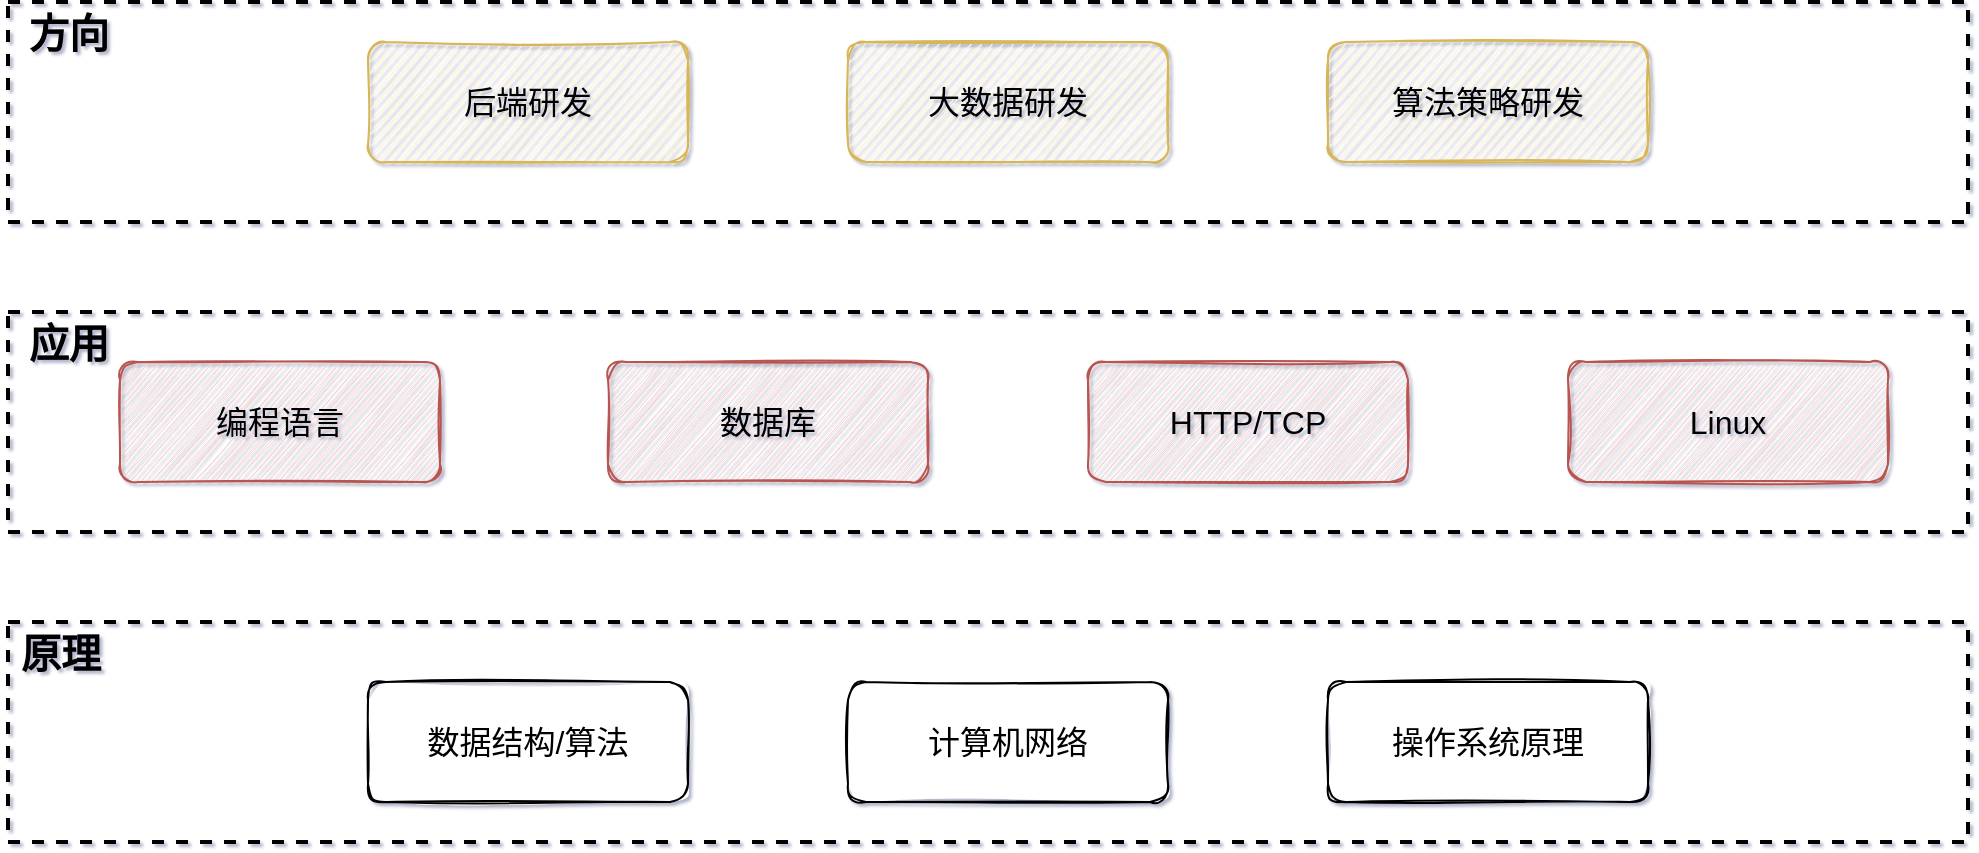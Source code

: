 <mxfile version="15.8.4" type="device" pages="2"><diagram id="PIwOaEpEqQzq1-U8cyxk" name="规划"><mxGraphModel dx="946" dy="579" grid="0" gridSize="10" guides="1" tooltips="1" connect="1" arrows="1" fold="1" page="1" pageScale="1" pageWidth="1600" pageHeight="900" background="none" math="0" shadow="1"><root><mxCell id="0"/><mxCell id="1" parent="0"/><mxCell id="-LFD8dxr63BQpLwmHYe6-1" value="后端研发" style="whiteSpace=wrap;html=1;sketch=1;rounded=1;fillColor=#fff2cc;strokeColor=#d6b656;fontSize=16;" parent="1" vertex="1"><mxGeometry x="502" y="270" width="160" height="60" as="geometry"/></mxCell><mxCell id="-LFD8dxr63BQpLwmHYe6-2" value="&lt;font style=&quot;font-size: 16px&quot;&gt;大数据研发&lt;/font&gt;" style="whiteSpace=wrap;html=1;sketch=1;rounded=1;fillColor=#fff2cc;strokeColor=#d6b656;" parent="1" vertex="1"><mxGeometry x="742" y="270" width="160" height="60" as="geometry"/></mxCell><mxCell id="-LFD8dxr63BQpLwmHYe6-3" value="编程语言" style="whiteSpace=wrap;html=1;sketch=1;rounded=1;fillColor=#f8cecc;strokeColor=#b85450;fontSize=16;" parent="1" vertex="1"><mxGeometry x="378" y="430" width="160" height="60" as="geometry"/></mxCell><mxCell id="-LFD8dxr63BQpLwmHYe6-4" value="Linux" style="whiteSpace=wrap;html=1;sketch=1;rounded=1;fillColor=#f8cecc;strokeColor=#b85450;fontSize=16;" parent="1" vertex="1"><mxGeometry x="1102" y="430" width="160" height="60" as="geometry"/></mxCell><mxCell id="-LFD8dxr63BQpLwmHYe6-5" value="数据库" style="whiteSpace=wrap;html=1;sketch=1;rounded=1;fillColor=#f8cecc;strokeColor=#b85450;fontSize=16;" parent="1" vertex="1"><mxGeometry x="622" y="430" width="160" height="60" as="geometry"/></mxCell><mxCell id="-LFD8dxr63BQpLwmHYe6-6" value="HTTP/TCP" style="whiteSpace=wrap;html=1;sketch=1;rounded=1;fillColor=#f8cecc;strokeColor=#b85450;fontSize=16;" parent="1" vertex="1"><mxGeometry x="862" y="430" width="160" height="60" as="geometry"/></mxCell><mxCell id="-LFD8dxr63BQpLwmHYe6-7" value="数据结构/算法" style="whiteSpace=wrap;html=1;sketch=1;rounded=1;fontSize=16;" parent="1" vertex="1"><mxGeometry x="502" y="590" width="160" height="60" as="geometry"/></mxCell><mxCell id="-LFD8dxr63BQpLwmHYe6-8" value="计算机网络" style="whiteSpace=wrap;html=1;sketch=1;rounded=1;fontSize=16;" parent="1" vertex="1"><mxGeometry x="742" y="590" width="160" height="60" as="geometry"/></mxCell><mxCell id="-LFD8dxr63BQpLwmHYe6-9" value="操作系统原理" style="whiteSpace=wrap;html=1;sketch=1;rounded=1;fontSize=16;" parent="1" vertex="1"><mxGeometry x="982" y="590" width="160" height="60" as="geometry"/></mxCell><mxCell id="-LFD8dxr63BQpLwmHYe6-10" value="&lt;font style=&quot;font-size: 16px&quot;&gt;算法策略研发&lt;/font&gt;" style="whiteSpace=wrap;html=1;sketch=1;rounded=1;fillColor=#fff2cc;strokeColor=#d6b656;shadow=0;" parent="1" vertex="1"><mxGeometry x="982" y="270" width="160" height="60" as="geometry"/></mxCell><mxCell id="wDNFaMOHNuCzGzMfi4nB-2" value="" style="rounded=0;whiteSpace=wrap;html=1;shadow=0;fontSize=16;fillColor=none;dashed=1;strokeWidth=2;" parent="1" vertex="1"><mxGeometry x="322" y="250" width="980" height="110" as="geometry"/></mxCell><mxCell id="wDNFaMOHNuCzGzMfi4nB-4" value="" style="rounded=0;whiteSpace=wrap;html=1;shadow=0;fontSize=16;fillColor=none;dashed=1;strokeWidth=2;" parent="1" vertex="1"><mxGeometry x="322" y="405" width="980" height="110" as="geometry"/></mxCell><mxCell id="wDNFaMOHNuCzGzMfi4nB-5" value="" style="rounded=0;whiteSpace=wrap;html=1;shadow=0;fontSize=16;fillColor=none;dashed=1;strokeWidth=2;" parent="1" vertex="1"><mxGeometry x="322" y="560" width="980" height="110" as="geometry"/></mxCell><mxCell id="wDNFaMOHNuCzGzMfi4nB-6" value="方向" style="text;html=1;align=center;verticalAlign=middle;resizable=0;points=[];autosize=1;strokeColor=none;fillColor=none;fontSize=20;fontStyle=1" parent="1" vertex="1"><mxGeometry x="322" y="250" width="60" height="30" as="geometry"/></mxCell><mxCell id="wDNFaMOHNuCzGzMfi4nB-7" value="应用" style="text;html=1;align=center;verticalAlign=middle;resizable=0;points=[];autosize=1;strokeColor=none;fillColor=none;fontSize=20;fontStyle=1" parent="1" vertex="1"><mxGeometry x="322" y="405" width="60" height="30" as="geometry"/></mxCell><mxCell id="wDNFaMOHNuCzGzMfi4nB-8" value="原理" style="text;html=1;align=center;verticalAlign=middle;resizable=0;points=[];autosize=1;strokeColor=none;fillColor=none;fontSize=20;fontStyle=1" parent="1" vertex="1"><mxGeometry x="318" y="560" width="60" height="30" as="geometry"/></mxCell></root></mxGraphModel></diagram><diagram name="方法" id="vdNluif9wJHxBL52_Wen"><mxGraphModel dx="1892" dy="1158" grid="0" gridSize="10" guides="1" tooltips="1" connect="1" arrows="1" fold="1" page="1" pageScale="1" pageWidth="1600" pageHeight="900" background="none" math="0" shadow="1"><root><mxCell id="tQnhqR3oq465OYTtZx5L-0"/><mxCell id="tQnhqR3oq465OYTtZx5L-1" parent="tQnhqR3oq465OYTtZx5L-0"/><mxCell id="pXEk4KEB1gsqHxGAoZrE-0" value="&lt;font style=&quot;font-size: 14px&quot;&gt;&lt;b&gt;传输&lt;/b&gt;&lt;/font&gt;" style="ellipse;whiteSpace=wrap;html=1;aspect=fixed;shadow=0;fontSize=20;strokeWidth=2;fillColor=#dae8fc;strokeColor=#6c8ebf;" parent="tQnhqR3oq465OYTtZx5L-1" vertex="1"><mxGeometry x="446" y="423.5" width="80" height="80" as="geometry"/></mxCell><mxCell id="pXEk4KEB1gsqHxGAoZrE-1" value="&lt;font style=&quot;font-size: 14px&quot;&gt;&lt;b&gt;计算&lt;/b&gt;&lt;/font&gt;" style="ellipse;whiteSpace=wrap;html=1;aspect=fixed;shadow=0;fontSize=20;strokeWidth=2;fillColor=#d5e8d4;strokeColor=#82b366;" parent="tQnhqR3oq465OYTtZx5L-1" vertex="1"><mxGeometry x="366" y="540.5" width="80" height="80" as="geometry"/></mxCell><mxCell id="pXEk4KEB1gsqHxGAoZrE-8" value="" style="edgeStyle=orthogonalEdgeStyle;rounded=0;orthogonalLoop=1;jettySize=auto;html=1;fontSize=20;strokeWidth=2;" parent="tQnhqR3oq465OYTtZx5L-1" source="pXEk4KEB1gsqHxGAoZrE-2" target="pXEk4KEB1gsqHxGAoZrE-1" edge="1"><mxGeometry relative="1" as="geometry"/></mxCell><mxCell id="pXEk4KEB1gsqHxGAoZrE-2" value="&lt;font style=&quot;font-size: 14px&quot;&gt;&lt;b&gt;存储&lt;/b&gt;&lt;/font&gt;" style="ellipse;whiteSpace=wrap;html=1;aspect=fixed;shadow=0;fontSize=20;strokeWidth=2;fillColor=#f8cecc;strokeColor=#b85450;" parent="tQnhqR3oq465OYTtZx5L-1" vertex="1"><mxGeometry x="526" y="540.5" width="80" height="80" as="geometry"/></mxCell><mxCell id="pXEk4KEB1gsqHxGAoZrE-7" value="" style="endArrow=classic;html=1;rounded=1;fontSize=20;exitX=0.988;exitY=0.588;exitDx=0;exitDy=0;exitPerimeter=0;entryX=0.5;entryY=0;entryDx=0;entryDy=0;strokeWidth=2;" parent="tQnhqR3oq465OYTtZx5L-1" source="pXEk4KEB1gsqHxGAoZrE-0" target="pXEk4KEB1gsqHxGAoZrE-2" edge="1"><mxGeometry width="50" height="50" relative="1" as="geometry"><mxPoint x="496" y="723.5" as="sourcePoint"/><mxPoint x="546" y="673.5" as="targetPoint"/></mxGeometry></mxCell><mxCell id="pXEk4KEB1gsqHxGAoZrE-9" value="" style="endArrow=classic;html=1;rounded=0;fontSize=20;entryX=0;entryY=0.5;entryDx=0;entryDy=0;exitX=0.5;exitY=0;exitDx=0;exitDy=0;strokeWidth=2;" parent="tQnhqR3oq465OYTtZx5L-1" source="pXEk4KEB1gsqHxGAoZrE-1" target="pXEk4KEB1gsqHxGAoZrE-0" edge="1"><mxGeometry width="50" height="50" relative="1" as="geometry"><mxPoint x="376" y="563.5" as="sourcePoint"/><mxPoint x="426" y="513.5" as="targetPoint"/></mxGeometry></mxCell><mxCell id="pXEk4KEB1gsqHxGAoZrE-13" value="" style="edgeStyle=orthogonalEdgeStyle;rounded=1;orthogonalLoop=1;jettySize=auto;html=1;fontSize=14;strokeWidth=2;entryX=0;entryY=0.5;entryDx=0;entryDy=0;entryPerimeter=0;" parent="tQnhqR3oq465OYTtZx5L-1" source="pXEk4KEB1gsqHxGAoZrE-10" target="pXEk4KEB1gsqHxGAoZrE-11" edge="1"><mxGeometry relative="1" as="geometry"><mxPoint x="1096" y="540.5" as="targetPoint"/></mxGeometry></mxCell><mxCell id="pXEk4KEB1gsqHxGAoZrE-10" value="&lt;font style=&quot;font-size: 14px&quot;&gt;&lt;b&gt;应用程序（Pthon/Java/Php）&lt;/b&gt;&lt;/font&gt;" style="rounded=1;whiteSpace=wrap;html=1;shadow=0;fontSize=20;strokeWidth=2;fillColor=none;" parent="tQnhqR3oq465OYTtZx5L-1" vertex="1"><mxGeometry x="876" y="510.5" width="120" height="60" as="geometry"/></mxCell><mxCell id="pXEk4KEB1gsqHxGAoZrE-11" value="&lt;b&gt;存储&lt;/b&gt;" style="shape=cylinder3;whiteSpace=wrap;html=1;boundedLbl=1;backgroundOutline=1;size=15;shadow=0;fontSize=14;strokeWidth=2;fillColor=none;" parent="tQnhqR3oq465OYTtZx5L-1" vertex="1"><mxGeometry x="1176" y="500.5" width="60" height="80" as="geometry"/></mxCell><mxCell id="pXEk4KEB1gsqHxGAoZrE-14" value="" style="rounded=0;whiteSpace=wrap;html=1;shadow=0;fontSize=14;strokeWidth=2;fillColor=none;" parent="tQnhqR3oq465OYTtZx5L-1" vertex="1"><mxGeometry x="826" y="482.5" width="450" height="120" as="geometry"/></mxCell><mxCell id="pXEk4KEB1gsqHxGAoZrE-15" value="&lt;font style=&quot;font-size: 14px&quot;&gt;存储&lt;/font&gt;" style="text;html=1;align=center;verticalAlign=middle;resizable=0;points=[];autosize=1;strokeColor=none;fillColor=none;fontSize=16;fontStyle=1" parent="tQnhqR3oq465OYTtZx5L-1" vertex="1"><mxGeometry x="826" y="481.5" width="40" height="20" as="geometry"/></mxCell><mxCell id="pXEk4KEB1gsqHxGAoZrE-16" value="" style="rounded=0;whiteSpace=wrap;html=1;shadow=0;fontSize=16;strokeWidth=2;fillColor=#e1d5e7;labelBackgroundColor=none;opacity=30;strokeColor=#9673a6;" parent="tQnhqR3oq465OYTtZx5L-1" vertex="1"><mxGeometry x="796" y="463.5" width="500" height="160" as="geometry"/></mxCell><mxCell id="pXEk4KEB1gsqHxGAoZrE-17" value="&lt;font style=&quot;font-size: 14px&quot;&gt;&lt;b&gt;Linux操作系统&lt;/b&gt;&lt;/font&gt;" style="text;html=1;align=center;verticalAlign=middle;resizable=0;points=[];autosize=1;strokeColor=none;fillColor=none;fontSize=16;" parent="tQnhqR3oq465OYTtZx5L-1" vertex="1"><mxGeometry x="795" y="459.5" width="103" height="23" as="geometry"/></mxCell><mxCell id="pXEk4KEB1gsqHxGAoZrE-18" value="&lt;b&gt;客户端&lt;/b&gt;" style="ellipse;whiteSpace=wrap;html=1;aspect=fixed;shadow=0;labelBackgroundColor=none;fontSize=14;strokeWidth=2;fillColor=#FFE6CC;opacity=30;" parent="tQnhqR3oq465OYTtZx5L-1" vertex="1"><mxGeometry x="997" y="288" width="80" height="80" as="geometry"/></mxCell><mxCell id="pXEk4KEB1gsqHxGAoZrE-19" value="" style="endArrow=classic;html=1;rounded=1;fontSize=14;strokeWidth=2;entryX=0.404;entryY=-0.016;entryDx=0;entryDy=0;entryPerimeter=0;" parent="tQnhqR3oq465OYTtZx5L-1" edge="1"><mxGeometry width="50" height="50" relative="1" as="geometry"><mxPoint x="998" y="344" as="sourcePoint"/><mxPoint x="998" y="459.94" as="targetPoint"/><Array as="points"><mxPoint x="998" y="384"/><mxPoint x="998" y="424"/></Array></mxGeometry></mxCell><mxCell id="pXEk4KEB1gsqHxGAoZrE-21" value="" style="endArrow=classic;html=1;rounded=1;fontSize=14;strokeWidth=2;exitX=0.56;exitY=0.003;exitDx=0;exitDy=0;exitPerimeter=0;" parent="tQnhqR3oq465OYTtZx5L-1" source="pXEk4KEB1gsqHxGAoZrE-16" edge="1"><mxGeometry width="50" height="50" relative="1" as="geometry"><mxPoint x="1076" y="452" as="sourcePoint"/><mxPoint x="1076" y="342" as="targetPoint"/></mxGeometry></mxCell><mxCell id="pXEk4KEB1gsqHxGAoZrE-22" value="&lt;b&gt;请求&lt;/b&gt;" style="text;html=1;align=center;verticalAlign=middle;resizable=0;points=[];autosize=1;strokeColor=none;fillColor=none;fontSize=14;" parent="tQnhqR3oq465OYTtZx5L-1" vertex="1"><mxGeometry x="947" y="392" width="38" height="21" as="geometry"/></mxCell><mxCell id="pXEk4KEB1gsqHxGAoZrE-23" value="&lt;b&gt;返回&lt;/b&gt;" style="text;html=1;align=center;verticalAlign=middle;resizable=0;points=[];autosize=1;strokeColor=none;fillColor=none;fontSize=14;" parent="tQnhqR3oq465OYTtZx5L-1" vertex="1"><mxGeometry x="1086" y="392" width="38" height="21" as="geometry"/></mxCell><mxCell id="pXEk4KEB1gsqHxGAoZrE-24" value="" style="ellipse;whiteSpace=wrap;html=1;aspect=fixed;shadow=0;labelBackgroundColor=none;fontSize=14;strokeWidth=2;fillColor=#f5f5f5;opacity=5;dashed=1;fontColor=#333333;strokeColor=#666666;" parent="tQnhqR3oq465OYTtZx5L-1" vertex="1"><mxGeometry x="306" y="365" width="346" height="346" as="geometry"/></mxCell><mxCell id="pXEk4KEB1gsqHxGAoZrE-25" value="" style="ellipse;whiteSpace=wrap;html=1;aspect=fixed;shadow=0;labelBackgroundColor=none;fontSize=14;strokeWidth=2;opacity=5;dashed=1;" parent="tQnhqR3oq465OYTtZx5L-1" vertex="1"><mxGeometry x="779" y="245" width="537" height="537" as="geometry"/></mxCell></root></mxGraphModel></diagram></mxfile>